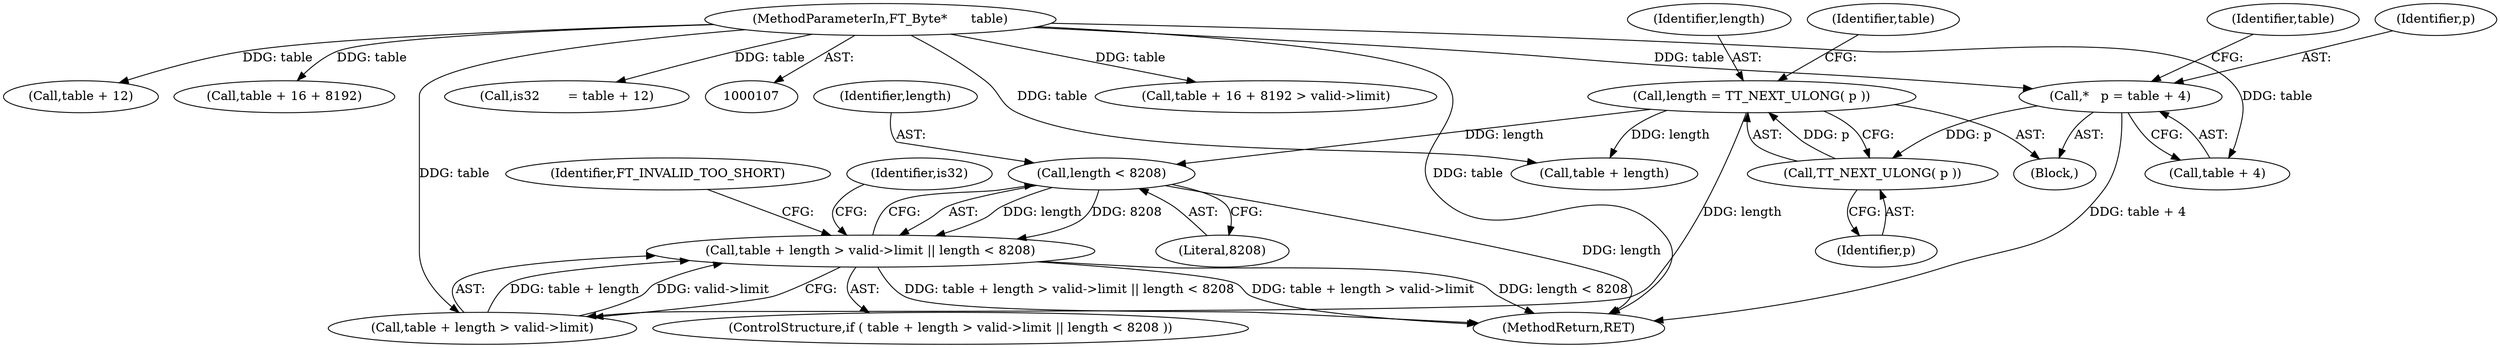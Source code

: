 digraph "1_savannah_a18788b14db60ae3673f932249cd02d33a227c4e_1@del" {
"1000144" [label="(Call,length < 8208)"];
"1000131" [label="(Call,length = TT_NEXT_ULONG( p ))"];
"1000133" [label="(Call,TT_NEXT_ULONG( p ))"];
"1000112" [label="(Call,*   p = table + 4)"];
"1000108" [label="(MethodParameterIn,FT_Byte*      table)"];
"1000136" [label="(Call,table + length > valid->limit || length < 8208)"];
"1000149" [label="(Identifier,is32)"];
"1000145" [label="(Identifier,length)"];
"1000110" [label="(Block,)"];
"1000131" [label="(Call,length = TT_NEXT_ULONG( p ))"];
"1000112" [label="(Call,*   p = table + 4)"];
"1000121" [label="(Call,table + 16 + 8192 > valid->limit)"];
"1000138" [label="(Call,table + length)"];
"1000132" [label="(Identifier,length)"];
"1000123" [label="(Identifier,table)"];
"1000150" [label="(Call,table + 12)"];
"1000144" [label="(Call,length < 8208)"];
"1000114" [label="(Call,table + 4)"];
"1000122" [label="(Call,table + 16 + 8192)"];
"1000108" [label="(MethodParameterIn,FT_Byte*      table)"];
"1000134" [label="(Identifier,p)"];
"1000136" [label="(Call,table + length > valid->limit || length < 8208)"];
"1000147" [label="(Identifier,FT_INVALID_TOO_SHORT)"];
"1000137" [label="(Call,table + length > valid->limit)"];
"1000350" [label="(MethodReturn,RET)"];
"1000133" [label="(Call,TT_NEXT_ULONG( p ))"];
"1000139" [label="(Identifier,table)"];
"1000135" [label="(ControlStructure,if ( table + length > valid->limit || length < 8208 ))"];
"1000148" [label="(Call,is32       = table + 12)"];
"1000113" [label="(Identifier,p)"];
"1000146" [label="(Literal,8208)"];
"1000144" -> "1000136"  [label="AST: "];
"1000144" -> "1000146"  [label="CFG: "];
"1000145" -> "1000144"  [label="AST: "];
"1000146" -> "1000144"  [label="AST: "];
"1000136" -> "1000144"  [label="CFG: "];
"1000144" -> "1000350"  [label="DDG: length"];
"1000144" -> "1000136"  [label="DDG: length"];
"1000144" -> "1000136"  [label="DDG: 8208"];
"1000131" -> "1000144"  [label="DDG: length"];
"1000131" -> "1000110"  [label="AST: "];
"1000131" -> "1000133"  [label="CFG: "];
"1000132" -> "1000131"  [label="AST: "];
"1000133" -> "1000131"  [label="AST: "];
"1000139" -> "1000131"  [label="CFG: "];
"1000133" -> "1000131"  [label="DDG: p"];
"1000131" -> "1000137"  [label="DDG: length"];
"1000131" -> "1000138"  [label="DDG: length"];
"1000133" -> "1000134"  [label="CFG: "];
"1000134" -> "1000133"  [label="AST: "];
"1000112" -> "1000133"  [label="DDG: p"];
"1000112" -> "1000110"  [label="AST: "];
"1000112" -> "1000114"  [label="CFG: "];
"1000113" -> "1000112"  [label="AST: "];
"1000114" -> "1000112"  [label="AST: "];
"1000123" -> "1000112"  [label="CFG: "];
"1000112" -> "1000350"  [label="DDG: table + 4"];
"1000108" -> "1000112"  [label="DDG: table"];
"1000108" -> "1000107"  [label="AST: "];
"1000108" -> "1000350"  [label="DDG: table"];
"1000108" -> "1000114"  [label="DDG: table"];
"1000108" -> "1000121"  [label="DDG: table"];
"1000108" -> "1000122"  [label="DDG: table"];
"1000108" -> "1000137"  [label="DDG: table"];
"1000108" -> "1000138"  [label="DDG: table"];
"1000108" -> "1000148"  [label="DDG: table"];
"1000108" -> "1000150"  [label="DDG: table"];
"1000136" -> "1000135"  [label="AST: "];
"1000136" -> "1000137"  [label="CFG: "];
"1000137" -> "1000136"  [label="AST: "];
"1000147" -> "1000136"  [label="CFG: "];
"1000149" -> "1000136"  [label="CFG: "];
"1000136" -> "1000350"  [label="DDG: length < 8208"];
"1000136" -> "1000350"  [label="DDG: table + length > valid->limit || length < 8208"];
"1000136" -> "1000350"  [label="DDG: table + length > valid->limit"];
"1000137" -> "1000136"  [label="DDG: table + length"];
"1000137" -> "1000136"  [label="DDG: valid->limit"];
}
